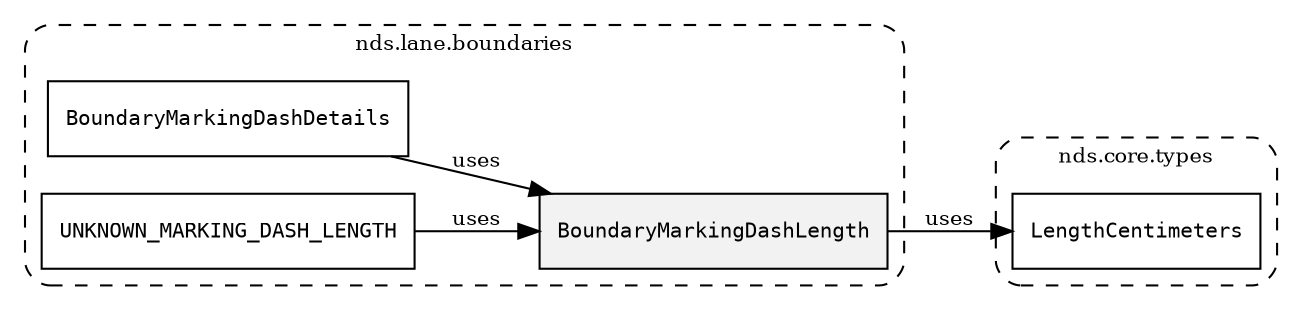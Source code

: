 /**
 * This dot file creates symbol collaboration diagram for BoundaryMarkingDashLength.
 */
digraph ZSERIO
{
    node [shape=box, fontsize=10];
    rankdir="LR";
    fontsize=10;
    tooltip="BoundaryMarkingDashLength collaboration diagram";

    subgraph "cluster_nds.lane.boundaries"
    {
        style="dashed, rounded";
        label="nds.lane.boundaries";
        tooltip="Package nds.lane.boundaries";
        href="../../../content/packages/nds.lane.boundaries.html#Package-nds-lane-boundaries";
        target="_parent";

        "BoundaryMarkingDashLength" [style="filled", fillcolor="#0000000D", target="_parent", label=<<font face="monospace"><table align="center" border="0" cellspacing="0" cellpadding="0"><tr><td href="../../../content/packages/nds.lane.boundaries.html#Subtype-BoundaryMarkingDashLength" title="Subtype defined in nds.lane.boundaries">BoundaryMarkingDashLength</td></tr></table></font>>];
        "BoundaryMarkingDashDetails" [target="_parent", label=<<font face="monospace"><table align="center" border="0" cellspacing="0" cellpadding="0"><tr><td href="../../../content/packages/nds.lane.boundaries.html#Structure-BoundaryMarkingDashDetails" title="Structure defined in nds.lane.boundaries">BoundaryMarkingDashDetails</td></tr></table></font>>];
        "UNKNOWN_MARKING_DASH_LENGTH" [target="_parent", label=<<font face="monospace"><table align="center" border="0" cellspacing="0" cellpadding="0"><tr><td href="../../../content/packages/nds.lane.boundaries.html#Constant-UNKNOWN_MARKING_DASH_LENGTH" title="Constant defined in nds.lane.boundaries">UNKNOWN_MARKING_DASH_LENGTH</td></tr></table></font>>];
    }

    subgraph "cluster_nds.core.types"
    {
        style="dashed, rounded";
        label="nds.core.types";
        tooltip="Package nds.core.types";
        href="../../../content/packages/nds.core.types.html#Package-nds-core-types";
        target="_parent";

        "LengthCentimeters" [target="_parent", label=<<font face="monospace"><table align="center" border="0" cellspacing="0" cellpadding="0"><tr><td href="../../../content/packages/nds.core.types.html#Subtype-LengthCentimeters" title="Subtype defined in nds.core.types">LengthCentimeters</td></tr></table></font>>];
    }

    "BoundaryMarkingDashLength" -> "LengthCentimeters" [label="uses", fontsize=10];
    "BoundaryMarkingDashDetails" -> "BoundaryMarkingDashLength" [label="uses", fontsize=10];
    "UNKNOWN_MARKING_DASH_LENGTH" -> "BoundaryMarkingDashLength" [label="uses", fontsize=10];
}
